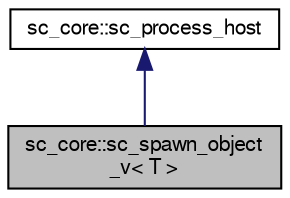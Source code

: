 digraph "sc_core::sc_spawn_object_v&lt; T &gt;"
{
  edge [fontname="FreeSans",fontsize="10",labelfontname="FreeSans",labelfontsize="10"];
  node [fontname="FreeSans",fontsize="10",shape=record];
  Node0 [label="sc_core::sc_spawn_object\l_v\< T \>",height=0.2,width=0.4,color="black", fillcolor="grey75", style="filled", fontcolor="black"];
  Node1 -> Node0 [dir="back",color="midnightblue",fontsize="10",style="solid",fontname="FreeSans"];
  Node1 [label="sc_core::sc_process_host",height=0.2,width=0.4,color="black", fillcolor="white", style="filled",URL="$a01908.html"];
}
